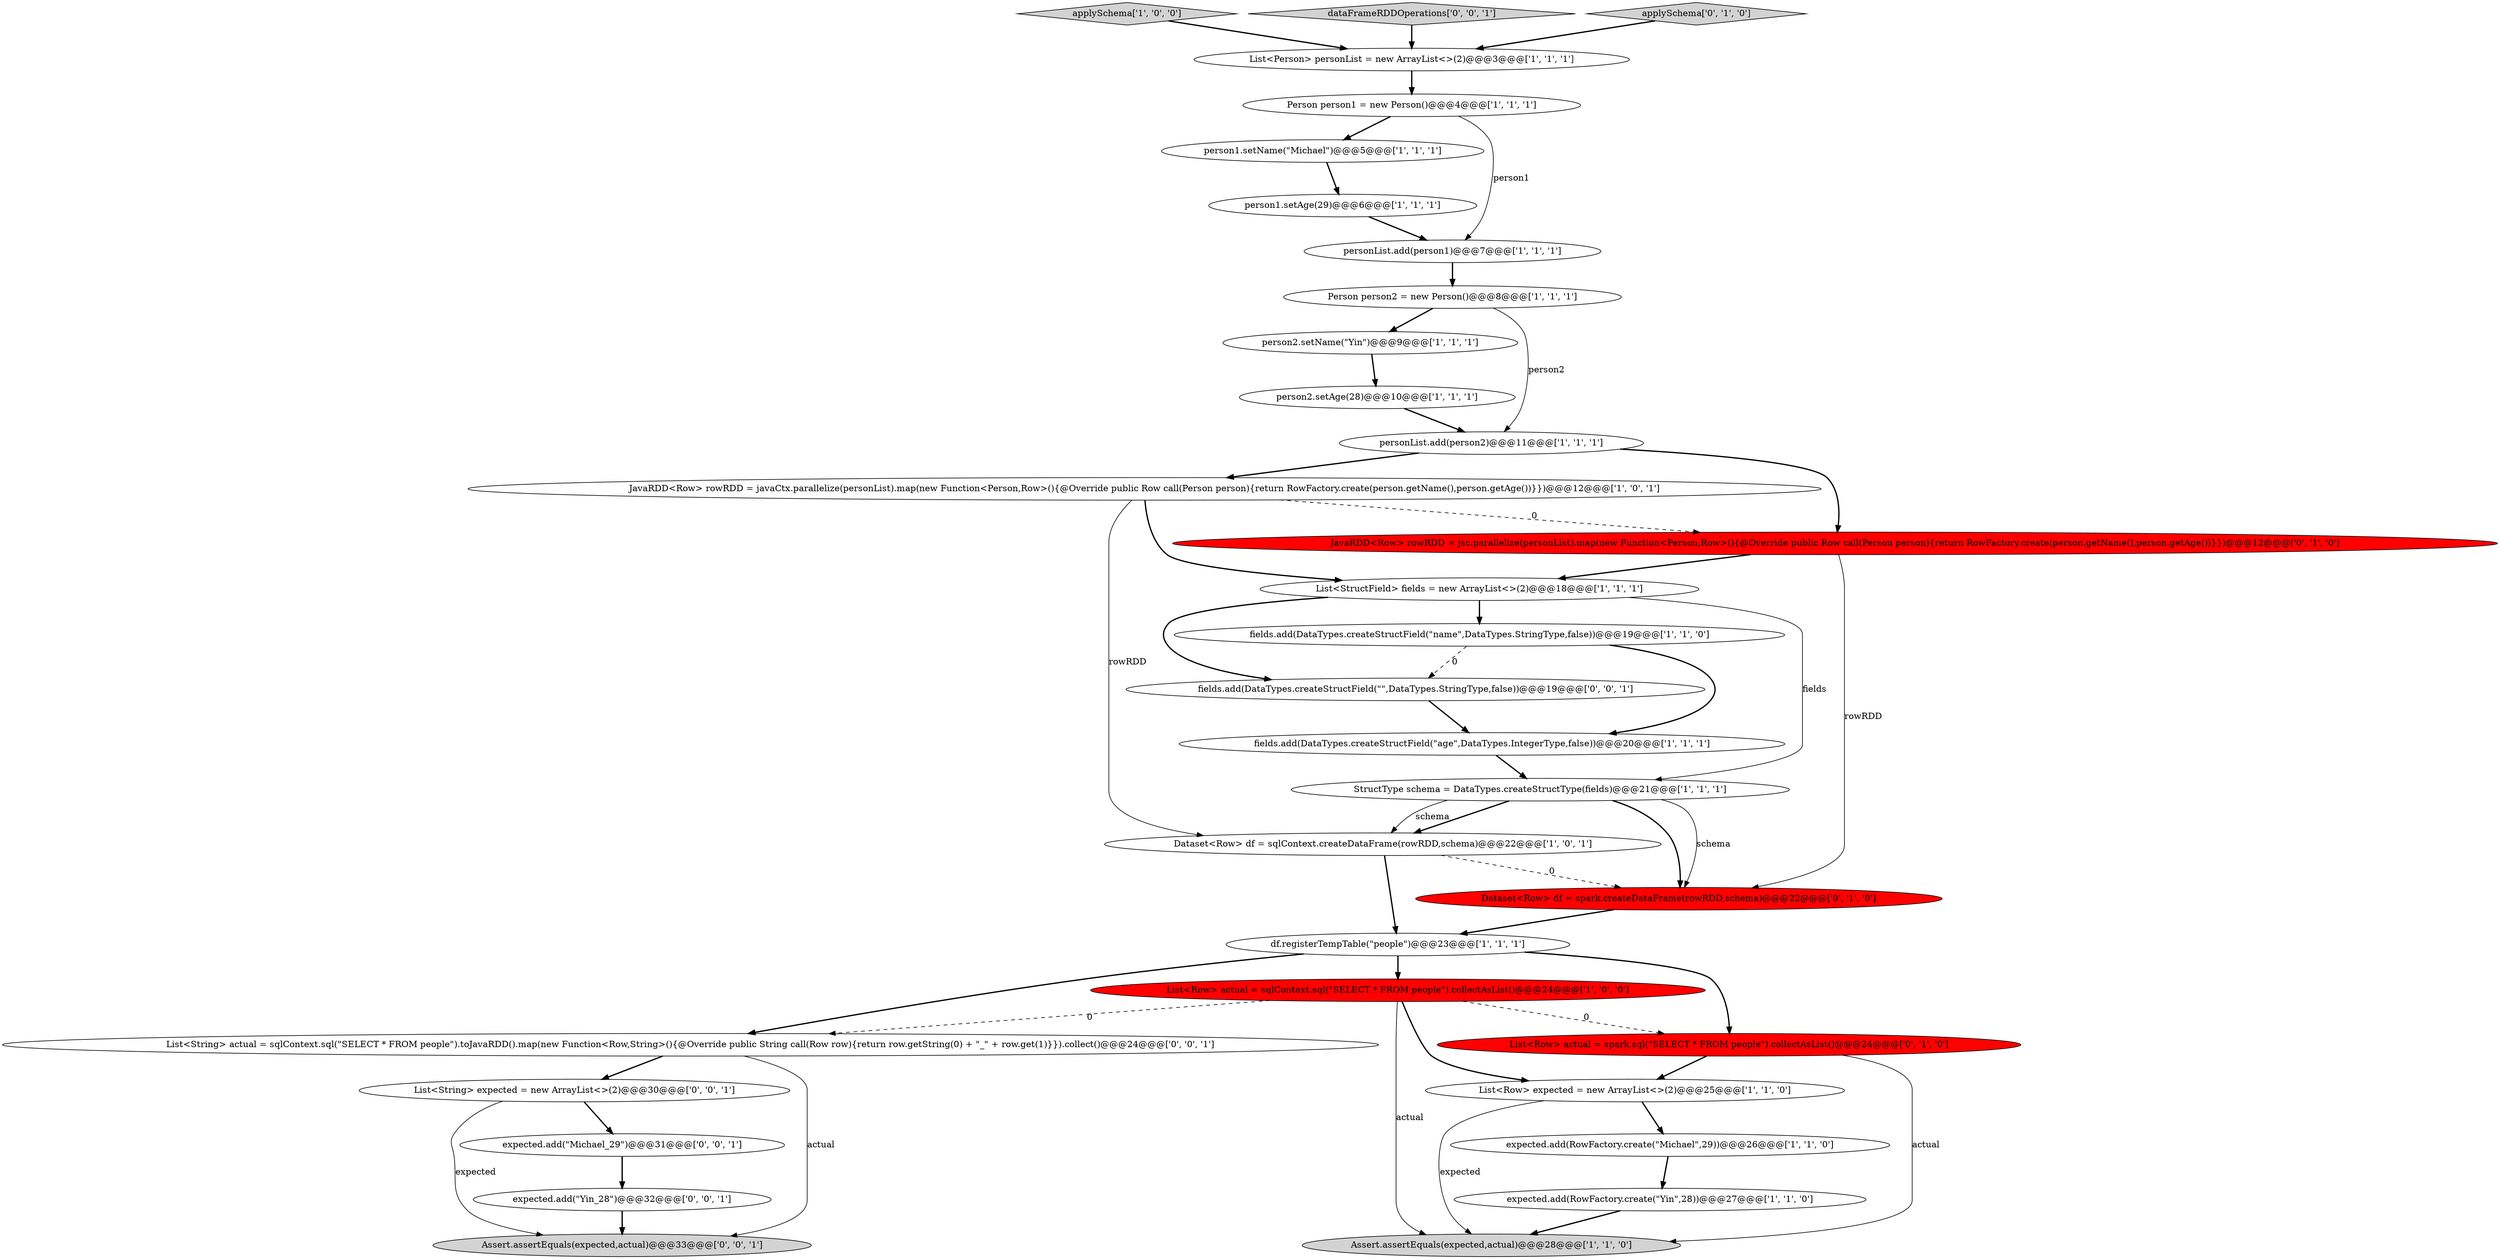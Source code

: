 digraph {
9 [style = filled, label = "JavaRDD<Row> rowRDD = javaCtx.parallelize(personList).map(new Function<Person,Row>(){@Override public Row call(Person person){return RowFactory.create(person.getName(),person.getAge())}})@@@12@@@['1', '0', '1']", fillcolor = white, shape = ellipse image = "AAA0AAABBB1BBB"];
29 [style = filled, label = "List<String> actual = sqlContext.sql(\"SELECT * FROM people\").toJavaRDD().map(new Function<Row,String>(){@Override public String call(Row row){return row.getString(0) + \"_\" + row.get(1)}}).collect()@@@24@@@['0', '0', '1']", fillcolor = white, shape = ellipse image = "AAA0AAABBB3BBB"];
14 [style = filled, label = "applySchema['1', '0', '0']", fillcolor = lightgray, shape = diamond image = "AAA0AAABBB1BBB"];
31 [style = filled, label = "fields.add(DataTypes.createStructField(\"\",DataTypes.StringType,false))@@@19@@@['0', '0', '1']", fillcolor = white, shape = ellipse image = "AAA0AAABBB3BBB"];
30 [style = filled, label = "expected.add(\"Michael_29\")@@@31@@@['0', '0', '1']", fillcolor = white, shape = ellipse image = "AAA0AAABBB3BBB"];
21 [style = filled, label = "Person person1 = new Person()@@@4@@@['1', '1', '1']", fillcolor = white, shape = ellipse image = "AAA0AAABBB1BBB"];
13 [style = filled, label = "List<Person> personList = new ArrayList<>(2)@@@3@@@['1', '1', '1']", fillcolor = white, shape = ellipse image = "AAA0AAABBB1BBB"];
12 [style = filled, label = "person2.setName(\"Yin\")@@@9@@@['1', '1', '1']", fillcolor = white, shape = ellipse image = "AAA0AAABBB1BBB"];
19 [style = filled, label = "Dataset<Row> df = sqlContext.createDataFrame(rowRDD,schema)@@@22@@@['1', '0', '1']", fillcolor = white, shape = ellipse image = "AAA0AAABBB1BBB"];
2 [style = filled, label = "expected.add(RowFactory.create(\"Michael\",29))@@@26@@@['1', '1', '0']", fillcolor = white, shape = ellipse image = "AAA0AAABBB1BBB"];
18 [style = filled, label = "List<StructField> fields = new ArrayList<>(2)@@@18@@@['1', '1', '1']", fillcolor = white, shape = ellipse image = "AAA0AAABBB1BBB"];
5 [style = filled, label = "fields.add(DataTypes.createStructField(\"name\",DataTypes.StringType,false))@@@19@@@['1', '1', '0']", fillcolor = white, shape = ellipse image = "AAA0AAABBB1BBB"];
32 [style = filled, label = "Assert.assertEquals(expected,actual)@@@33@@@['0', '0', '1']", fillcolor = lightgray, shape = ellipse image = "AAA0AAABBB3BBB"];
25 [style = filled, label = "Dataset<Row> df = spark.createDataFrame(rowRDD,schema)@@@22@@@['0', '1', '0']", fillcolor = red, shape = ellipse image = "AAA1AAABBB2BBB"];
28 [style = filled, label = "List<String> expected = new ArrayList<>(2)@@@30@@@['0', '0', '1']", fillcolor = white, shape = ellipse image = "AAA0AAABBB3BBB"];
16 [style = filled, label = "df.registerTempTable(\"people\")@@@23@@@['1', '1', '1']", fillcolor = white, shape = ellipse image = "AAA0AAABBB1BBB"];
4 [style = filled, label = "Person person2 = new Person()@@@8@@@['1', '1', '1']", fillcolor = white, shape = ellipse image = "AAA0AAABBB1BBB"];
3 [style = filled, label = "person1.setName(\"Michael\")@@@5@@@['1', '1', '1']", fillcolor = white, shape = ellipse image = "AAA0AAABBB1BBB"];
27 [style = filled, label = "dataFrameRDDOperations['0', '0', '1']", fillcolor = lightgray, shape = diamond image = "AAA0AAABBB3BBB"];
24 [style = filled, label = "List<Row> actual = spark.sql(\"SELECT * FROM people\").collectAsList()@@@24@@@['0', '1', '0']", fillcolor = red, shape = ellipse image = "AAA1AAABBB2BBB"];
11 [style = filled, label = "person2.setAge(28)@@@10@@@['1', '1', '1']", fillcolor = white, shape = ellipse image = "AAA0AAABBB1BBB"];
17 [style = filled, label = "person1.setAge(29)@@@6@@@['1', '1', '1']", fillcolor = white, shape = ellipse image = "AAA0AAABBB1BBB"];
23 [style = filled, label = "JavaRDD<Row> rowRDD = jsc.parallelize(personList).map(new Function<Person,Row>(){@Override public Row call(Person person){return RowFactory.create(person.getName(),person.getAge())}})@@@12@@@['0', '1', '0']", fillcolor = red, shape = ellipse image = "AAA1AAABBB2BBB"];
22 [style = filled, label = "applySchema['0', '1', '0']", fillcolor = lightgray, shape = diamond image = "AAA0AAABBB2BBB"];
6 [style = filled, label = "List<Row> actual = sqlContext.sql(\"SELECT * FROM people\").collectAsList()@@@24@@@['1', '0', '0']", fillcolor = red, shape = ellipse image = "AAA1AAABBB1BBB"];
7 [style = filled, label = "List<Row> expected = new ArrayList<>(2)@@@25@@@['1', '1', '0']", fillcolor = white, shape = ellipse image = "AAA0AAABBB1BBB"];
8 [style = filled, label = "StructType schema = DataTypes.createStructType(fields)@@@21@@@['1', '1', '1']", fillcolor = white, shape = ellipse image = "AAA0AAABBB1BBB"];
0 [style = filled, label = "personList.add(person2)@@@11@@@['1', '1', '1']", fillcolor = white, shape = ellipse image = "AAA0AAABBB1BBB"];
10 [style = filled, label = "expected.add(RowFactory.create(\"Yin\",28))@@@27@@@['1', '1', '0']", fillcolor = white, shape = ellipse image = "AAA0AAABBB1BBB"];
26 [style = filled, label = "expected.add(\"Yin_28\")@@@32@@@['0', '0', '1']", fillcolor = white, shape = ellipse image = "AAA0AAABBB3BBB"];
15 [style = filled, label = "personList.add(person1)@@@7@@@['1', '1', '1']", fillcolor = white, shape = ellipse image = "AAA0AAABBB1BBB"];
20 [style = filled, label = "fields.add(DataTypes.createStructField(\"age\",DataTypes.IntegerType,false))@@@20@@@['1', '1', '1']", fillcolor = white, shape = ellipse image = "AAA0AAABBB1BBB"];
1 [style = filled, label = "Assert.assertEquals(expected,actual)@@@28@@@['1', '1', '0']", fillcolor = lightgray, shape = ellipse image = "AAA0AAABBB1BBB"];
27->13 [style = bold, label=""];
7->1 [style = solid, label="expected"];
18->31 [style = bold, label=""];
28->32 [style = solid, label="expected"];
0->9 [style = bold, label=""];
26->32 [style = bold, label=""];
28->30 [style = bold, label=""];
5->20 [style = bold, label=""];
8->19 [style = bold, label=""];
16->6 [style = bold, label=""];
16->24 [style = bold, label=""];
16->29 [style = bold, label=""];
30->26 [style = bold, label=""];
12->11 [style = bold, label=""];
2->10 [style = bold, label=""];
25->16 [style = bold, label=""];
23->25 [style = solid, label="rowRDD"];
9->23 [style = dashed, label="0"];
29->32 [style = solid, label="actual"];
19->16 [style = bold, label=""];
24->1 [style = solid, label="actual"];
29->28 [style = bold, label=""];
20->8 [style = bold, label=""];
11->0 [style = bold, label=""];
4->0 [style = solid, label="person2"];
8->25 [style = solid, label="schema"];
9->18 [style = bold, label=""];
0->23 [style = bold, label=""];
21->15 [style = solid, label="person1"];
6->29 [style = dashed, label="0"];
7->2 [style = bold, label=""];
6->24 [style = dashed, label="0"];
18->5 [style = bold, label=""];
8->19 [style = solid, label="schema"];
15->4 [style = bold, label=""];
17->15 [style = bold, label=""];
6->1 [style = solid, label="actual"];
18->8 [style = solid, label="fields"];
5->31 [style = dashed, label="0"];
4->12 [style = bold, label=""];
3->17 [style = bold, label=""];
19->25 [style = dashed, label="0"];
14->13 [style = bold, label=""];
31->20 [style = bold, label=""];
6->7 [style = bold, label=""];
13->21 [style = bold, label=""];
10->1 [style = bold, label=""];
24->7 [style = bold, label=""];
9->19 [style = solid, label="rowRDD"];
8->25 [style = bold, label=""];
23->18 [style = bold, label=""];
22->13 [style = bold, label=""];
21->3 [style = bold, label=""];
}
